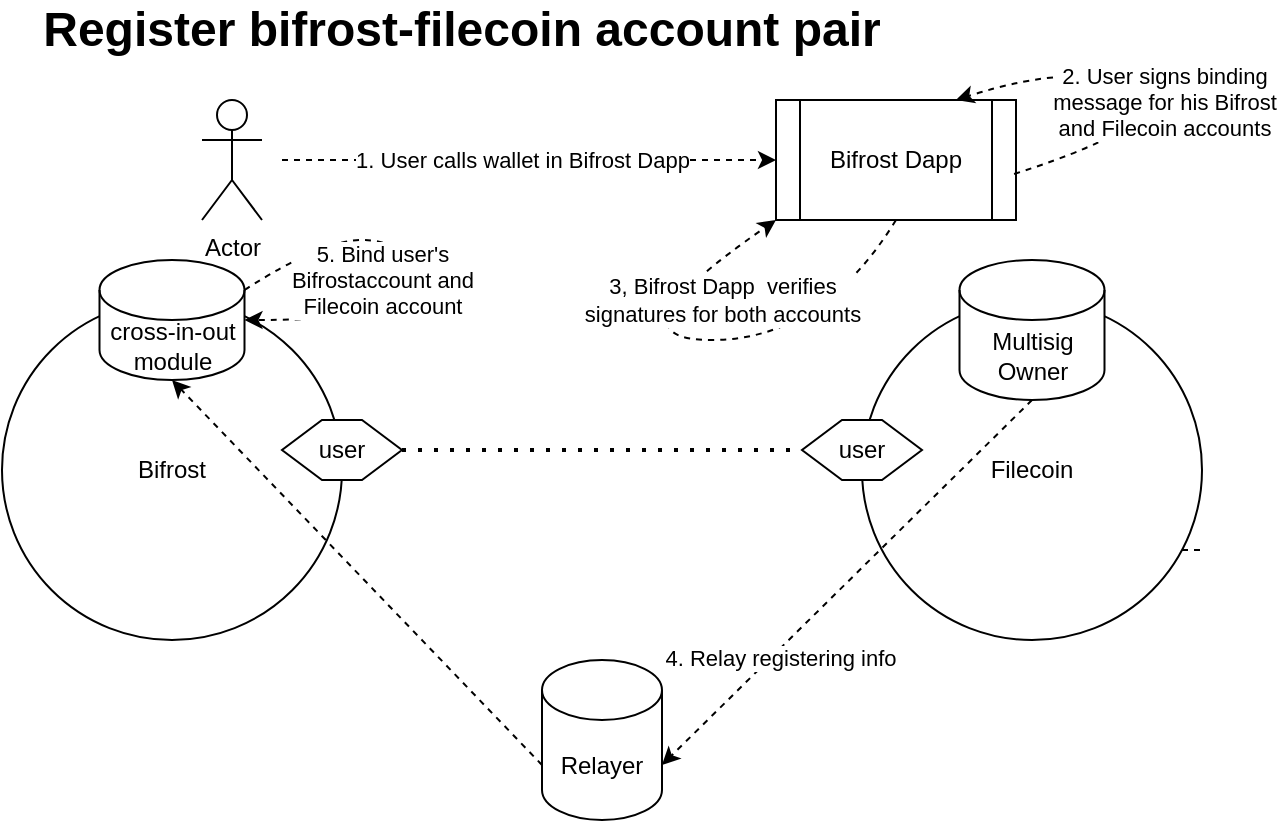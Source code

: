 <mxfile version="20.5.3" type="github">
  <diagram id="1qVJCfuYaMeoUfc-0dYW" name="Page-1">
    <mxGraphModel dx="1426" dy="769" grid="1" gridSize="10" guides="1" tooltips="1" connect="1" arrows="1" fold="1" page="1" pageScale="1" pageWidth="827" pageHeight="1169" math="0" shadow="0">
      <root>
        <mxCell id="0" />
        <mxCell id="1" parent="0" />
        <mxCell id="QOcSFR8y_e22kkafj4sU-1" value="Bifrost" style="ellipse;whiteSpace=wrap;html=1;aspect=fixed;" parent="1" vertex="1">
          <mxGeometry x="120" y="210" width="170" height="170" as="geometry" />
        </mxCell>
        <mxCell id="QOcSFR8y_e22kkafj4sU-2" value="Filecoin" style="ellipse;whiteSpace=wrap;html=1;aspect=fixed;" parent="1" vertex="1">
          <mxGeometry x="550" y="210" width="170" height="170" as="geometry" />
        </mxCell>
        <mxCell id="QOcSFR8y_e22kkafj4sU-6" value="user" style="shape=hexagon;perimeter=hexagonPerimeter2;whiteSpace=wrap;html=1;fixedSize=1;" parent="1" vertex="1">
          <mxGeometry x="260" y="270" width="60" height="30" as="geometry" />
        </mxCell>
        <mxCell id="QOcSFR8y_e22kkafj4sU-7" value="user" style="shape=hexagon;perimeter=hexagonPerimeter2;whiteSpace=wrap;html=1;fixedSize=1;" parent="1" vertex="1">
          <mxGeometry x="520" y="270" width="60" height="30" as="geometry" />
        </mxCell>
        <mxCell id="QOcSFR8y_e22kkafj4sU-8" value="" style="endArrow=none;dashed=1;html=1;dashPattern=1 3;strokeWidth=2;rounded=0;exitX=1;exitY=0.5;exitDx=0;exitDy=0;entryX=0;entryY=0.5;entryDx=0;entryDy=0;" parent="1" source="QOcSFR8y_e22kkafj4sU-6" target="QOcSFR8y_e22kkafj4sU-7" edge="1">
          <mxGeometry width="50" height="50" relative="1" as="geometry">
            <mxPoint x="360" y="350" as="sourcePoint" />
            <mxPoint x="410" y="300" as="targetPoint" />
          </mxGeometry>
        </mxCell>
        <mxCell id="QOcSFR8y_e22kkafj4sU-9" value="Multisig&lt;br&gt;Owner" style="shape=cylinder3;whiteSpace=wrap;html=1;boundedLbl=1;backgroundOutline=1;size=15;" parent="1" vertex="1">
          <mxGeometry x="598.75" y="190" width="72.5" height="70" as="geometry" />
        </mxCell>
        <mxCell id="QOcSFR8y_e22kkafj4sU-11" value="cross-in-out module" style="shape=cylinder3;whiteSpace=wrap;html=1;boundedLbl=1;backgroundOutline=1;size=15;" parent="1" vertex="1">
          <mxGeometry x="168.75" y="190" width="72.5" height="60" as="geometry" />
        </mxCell>
        <mxCell id="QOcSFR8y_e22kkafj4sU-21" value="5. Bind user&#39;s &lt;br&gt;Bifrostaccount and &lt;br&gt;Filecoin account" style="curved=1;endArrow=classic;html=1;rounded=0;exitX=1;exitY=0;exitDx=0;exitDy=15;exitPerimeter=0;entryX=1;entryY=0.5;entryDx=0;entryDy=0;dashed=1;entryPerimeter=0;" parent="1" source="QOcSFR8y_e22kkafj4sU-11" target="QOcSFR8y_e22kkafj4sU-11" edge="1">
          <mxGeometry x="0.08" y="-10" width="50" height="50" relative="1" as="geometry">
            <mxPoint x="290" y="220" as="sourcePoint" />
            <mxPoint x="340" y="170" as="targetPoint" />
            <Array as="points">
              <mxPoint x="280" y="180" />
              <mxPoint x="320" y="180" />
              <mxPoint x="320" y="210" />
              <mxPoint x="290" y="220" />
            </Array>
            <mxPoint as="offset" />
          </mxGeometry>
        </mxCell>
        <mxCell id="womPOICztjm91fhaPhi_-1" value="Relayer" style="shape=cylinder3;whiteSpace=wrap;html=1;boundedLbl=1;backgroundOutline=1;size=15;" parent="1" vertex="1">
          <mxGeometry x="390" y="390" width="60" height="80" as="geometry" />
        </mxCell>
        <mxCell id="womPOICztjm91fhaPhi_-7" value="" style="endArrow=none;dashed=1;html=1;rounded=0;exitX=1;exitY=0.5;exitDx=0;exitDy=0;" parent="1" edge="1">
          <mxGeometry width="50" height="50" relative="1" as="geometry">
            <mxPoint x="710" y="335" as="sourcePoint" />
            <mxPoint x="720" y="335" as="targetPoint" />
          </mxGeometry>
        </mxCell>
        <mxCell id="womPOICztjm91fhaPhi_-11" value="" style="endArrow=classic;html=1;rounded=0;dashed=1;exitX=0.5;exitY=1;exitDx=0;exitDy=0;exitPerimeter=0;entryX=1;entryY=0;entryDx=0;entryDy=52.5;entryPerimeter=0;" parent="1" source="QOcSFR8y_e22kkafj4sU-9" target="womPOICztjm91fhaPhi_-1" edge="1">
          <mxGeometry width="50" height="50" relative="1" as="geometry">
            <mxPoint x="580" y="540" as="sourcePoint" />
            <mxPoint x="630" y="490" as="targetPoint" />
          </mxGeometry>
        </mxCell>
        <mxCell id="vZTD1PaGSZ1KzE3osccO-1" value="4. Relay registering info" style="edgeLabel;html=1;align=center;verticalAlign=middle;resizable=0;points=[];" vertex="1" connectable="0" parent="womPOICztjm91fhaPhi_-11">
          <mxGeometry x="0.388" y="3" relative="1" as="geometry">
            <mxPoint as="offset" />
          </mxGeometry>
        </mxCell>
        <mxCell id="womPOICztjm91fhaPhi_-12" value="" style="endArrow=classic;html=1;rounded=0;dashed=1;exitX=0;exitY=0;exitDx=0;exitDy=52.5;exitPerimeter=0;entryX=0.5;entryY=1;entryDx=0;entryDy=0;entryPerimeter=0;" parent="1" source="womPOICztjm91fhaPhi_-1" target="QOcSFR8y_e22kkafj4sU-11" edge="1">
          <mxGeometry width="50" height="50" relative="1" as="geometry">
            <mxPoint x="270" y="510" as="sourcePoint" />
            <mxPoint x="320" y="460" as="targetPoint" />
          </mxGeometry>
        </mxCell>
        <mxCell id="womPOICztjm91fhaPhi_-15" value="Register bifrost-filecoin account pair" style="text;html=1;strokeColor=none;fillColor=none;align=center;verticalAlign=middle;whiteSpace=wrap;rounded=0;fontStyle=1;fontSize=24;" parent="1" vertex="1">
          <mxGeometry x="120" y="60" width="460" height="30" as="geometry" />
        </mxCell>
        <mxCell id="z5sPciKj7eO9m0xCSq6S-1" value="Bifrost Dapp" style="shape=process;whiteSpace=wrap;html=1;backgroundOutline=1;" parent="1" vertex="1">
          <mxGeometry x="507" y="110" width="120" height="60" as="geometry" />
        </mxCell>
        <mxCell id="z5sPciKj7eO9m0xCSq6S-2" value="Actor" style="shape=umlActor;verticalLabelPosition=bottom;verticalAlign=top;html=1;outlineConnect=0;" parent="1" vertex="1">
          <mxGeometry x="220" y="110" width="30" height="60" as="geometry" />
        </mxCell>
        <mxCell id="z5sPciKj7eO9m0xCSq6S-3" value="" style="endArrow=classic;html=1;rounded=0;entryX=0;entryY=0.5;entryDx=0;entryDy=0;dashed=1;" parent="1" target="z5sPciKj7eO9m0xCSq6S-1" edge="1">
          <mxGeometry width="50" height="50" relative="1" as="geometry">
            <mxPoint x="260" y="140" as="sourcePoint" />
            <mxPoint x="320" y="120" as="targetPoint" />
          </mxGeometry>
        </mxCell>
        <mxCell id="z5sPciKj7eO9m0xCSq6S-4" value="1. User calls wallet in Bifrost Dapp" style="edgeLabel;html=1;align=center;verticalAlign=middle;resizable=0;points=[];" parent="z5sPciKj7eO9m0xCSq6S-3" vertex="1" connectable="0">
          <mxGeometry x="-0.117" y="2" relative="1" as="geometry">
            <mxPoint x="11" y="2" as="offset" />
          </mxGeometry>
        </mxCell>
        <mxCell id="vZTD1PaGSZ1KzE3osccO-2" value="" style="curved=1;endArrow=classic;html=1;rounded=0;exitX=0.992;exitY=0.617;exitDx=0;exitDy=0;exitPerimeter=0;entryX=0.75;entryY=0;entryDx=0;entryDy=0;dashed=1;" edge="1" parent="1" source="z5sPciKj7eO9m0xCSq6S-1" target="z5sPciKj7eO9m0xCSq6S-1">
          <mxGeometry width="50" height="50" relative="1" as="geometry">
            <mxPoint x="660" y="150" as="sourcePoint" />
            <mxPoint x="710" y="100" as="targetPoint" />
            <Array as="points">
              <mxPoint x="710" y="120" />
              <mxPoint x="660" y="90" />
            </Array>
          </mxGeometry>
        </mxCell>
        <mxCell id="vZTD1PaGSZ1KzE3osccO-5" value="2. User signs binding&lt;br&gt;message for his Bifrost&lt;br&gt;and Filecoin accounts" style="edgeLabel;html=1;align=center;verticalAlign=middle;resizable=0;points=[];" vertex="1" connectable="0" parent="vZTD1PaGSZ1KzE3osccO-2">
          <mxGeometry x="0.144" y="3" relative="1" as="geometry">
            <mxPoint x="21" y="5" as="offset" />
          </mxGeometry>
        </mxCell>
        <mxCell id="vZTD1PaGSZ1KzE3osccO-3" value="" style="curved=1;endArrow=classic;html=1;rounded=0;dashed=1;exitX=0.5;exitY=1;exitDx=0;exitDy=0;entryX=0;entryY=1;entryDx=0;entryDy=0;" edge="1" parent="1" source="z5sPciKj7eO9m0xCSq6S-1" target="z5sPciKj7eO9m0xCSq6S-1">
          <mxGeometry width="50" height="50" relative="1" as="geometry">
            <mxPoint x="400" y="230" as="sourcePoint" />
            <mxPoint x="450" y="180" as="targetPoint" />
            <Array as="points">
              <mxPoint x="530" y="230" />
              <mxPoint x="420" y="230" />
            </Array>
          </mxGeometry>
        </mxCell>
        <mxCell id="vZTD1PaGSZ1KzE3osccO-6" value="3, Bifrost Dapp&amp;nbsp; verifies&lt;br&gt;signatures for both accounts" style="edgeLabel;html=1;align=center;verticalAlign=middle;resizable=0;points=[];" vertex="1" connectable="0" parent="vZTD1PaGSZ1KzE3osccO-3">
          <mxGeometry x="0.003" y="-9" relative="1" as="geometry">
            <mxPoint x="23" y="-11" as="offset" />
          </mxGeometry>
        </mxCell>
      </root>
    </mxGraphModel>
  </diagram>
</mxfile>
